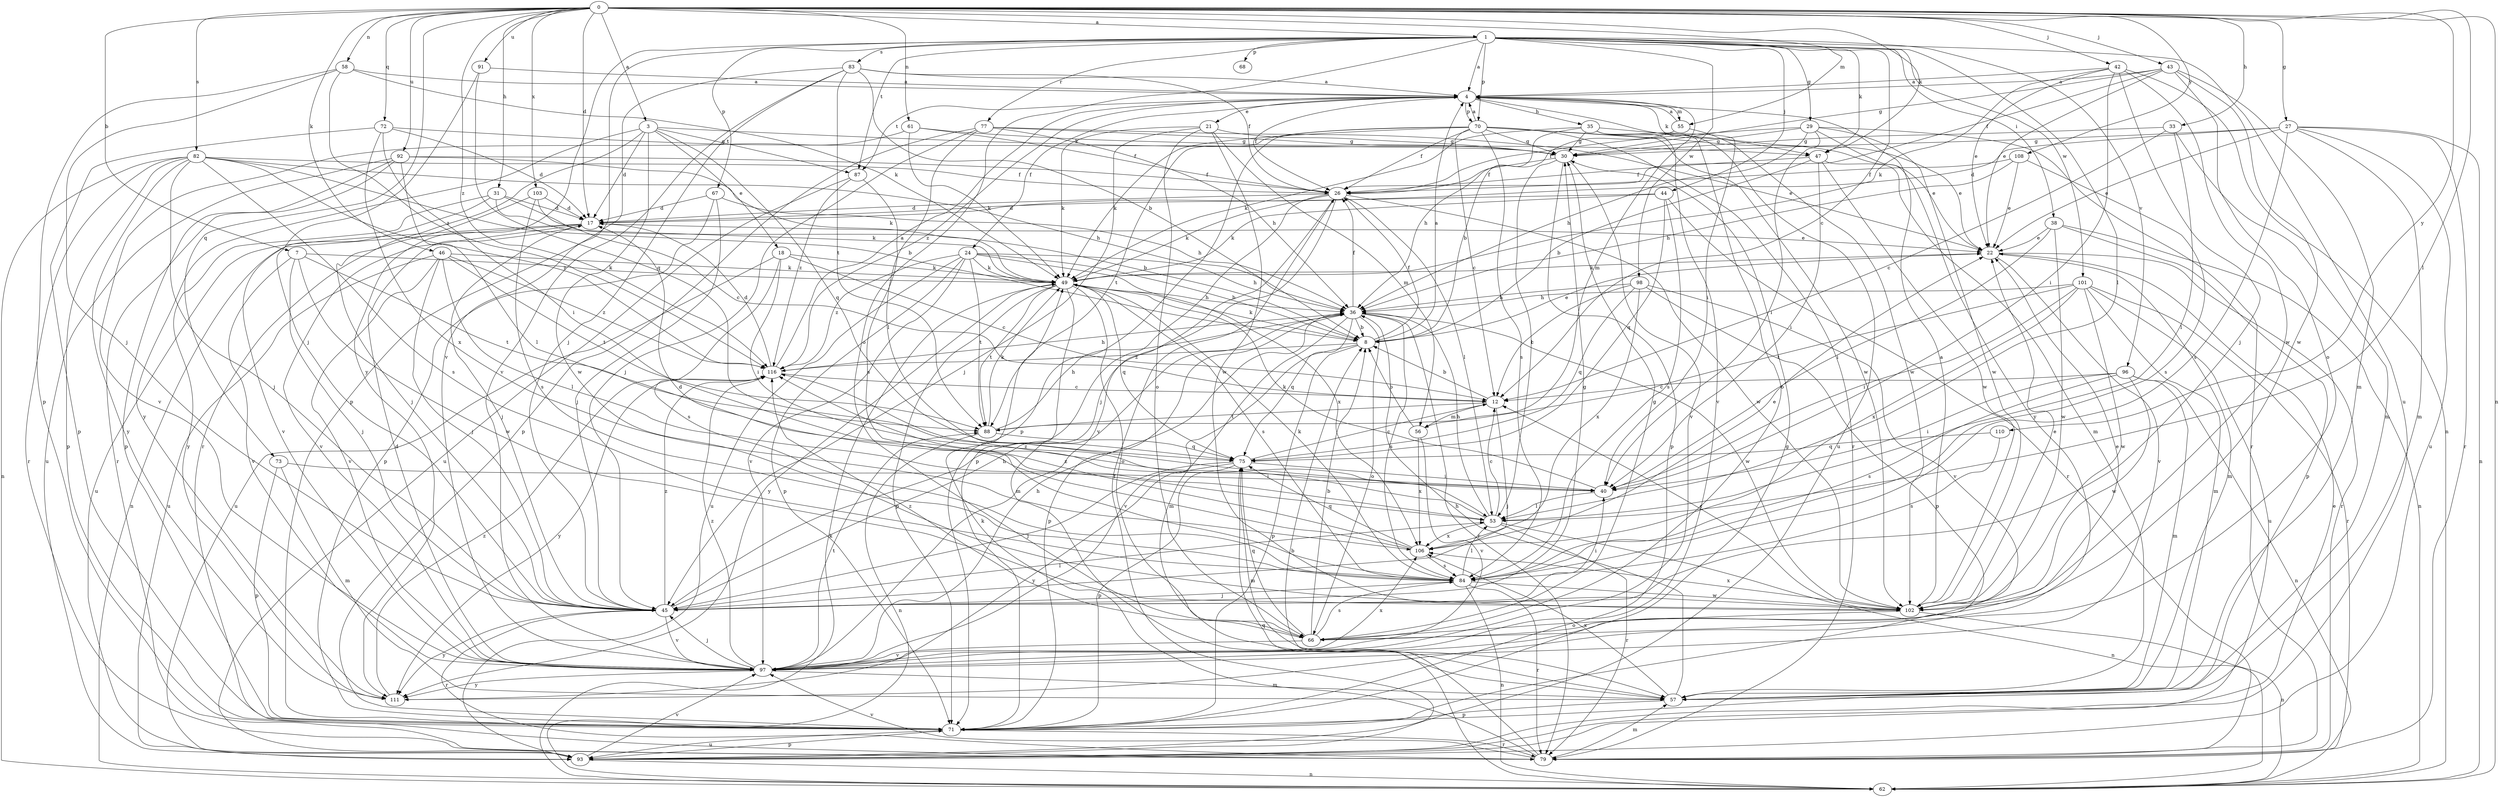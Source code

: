 strict digraph  {
0;
1;
3;
4;
7;
8;
12;
17;
18;
21;
22;
24;
26;
27;
29;
30;
31;
33;
35;
36;
38;
40;
42;
43;
44;
45;
46;
47;
49;
53;
55;
56;
57;
58;
61;
62;
66;
67;
68;
70;
71;
72;
73;
75;
77;
79;
82;
83;
84;
87;
88;
91;
92;
93;
96;
97;
98;
101;
102;
103;
106;
108;
110;
111;
116;
0 -> 1  [label=a];
0 -> 3  [label=a];
0 -> 7  [label=b];
0 -> 17  [label=d];
0 -> 27  [label=g];
0 -> 31  [label=h];
0 -> 33  [label=h];
0 -> 42  [label=j];
0 -> 43  [label=j];
0 -> 46  [label=k];
0 -> 47  [label=k];
0 -> 53  [label=l];
0 -> 55  [label=m];
0 -> 58  [label=n];
0 -> 61  [label=n];
0 -> 62  [label=n];
0 -> 72  [label=q];
0 -> 73  [label=q];
0 -> 82  [label=s];
0 -> 91  [label=u];
0 -> 92  [label=u];
0 -> 103  [label=x];
0 -> 108  [label=y];
0 -> 110  [label=y];
0 -> 116  [label=z];
1 -> 4  [label=a];
1 -> 12  [label=c];
1 -> 29  [label=g];
1 -> 38  [label=i];
1 -> 44  [label=j];
1 -> 47  [label=k];
1 -> 53  [label=l];
1 -> 66  [label=o];
1 -> 67  [label=p];
1 -> 68  [label=p];
1 -> 70  [label=p];
1 -> 77  [label=r];
1 -> 83  [label=s];
1 -> 87  [label=t];
1 -> 93  [label=u];
1 -> 96  [label=v];
1 -> 97  [label=v];
1 -> 98  [label=w];
1 -> 101  [label=w];
1 -> 111  [label=y];
3 -> 17  [label=d];
3 -> 18  [label=e];
3 -> 47  [label=k];
3 -> 75  [label=q];
3 -> 79  [label=r];
3 -> 87  [label=t];
3 -> 102  [label=w];
3 -> 111  [label=y];
4 -> 21  [label=e];
4 -> 24  [label=f];
4 -> 26  [label=f];
4 -> 35  [label=h];
4 -> 40  [label=i];
4 -> 47  [label=k];
4 -> 55  [label=m];
4 -> 56  [label=m];
4 -> 70  [label=p];
4 -> 87  [label=t];
4 -> 116  [label=z];
7 -> 45  [label=j];
7 -> 49  [label=k];
7 -> 88  [label=t];
7 -> 97  [label=v];
7 -> 102  [label=w];
8 -> 4  [label=a];
8 -> 22  [label=e];
8 -> 26  [label=f];
8 -> 49  [label=k];
8 -> 71  [label=p];
8 -> 97  [label=v];
8 -> 116  [label=z];
12 -> 8  [label=b];
12 -> 45  [label=j];
12 -> 56  [label=m];
12 -> 88  [label=t];
17 -> 22  [label=e];
17 -> 45  [label=j];
17 -> 62  [label=n];
17 -> 93  [label=u];
17 -> 97  [label=v];
18 -> 12  [label=c];
18 -> 40  [label=i];
18 -> 49  [label=k];
18 -> 84  [label=s];
18 -> 93  [label=u];
21 -> 30  [label=g];
21 -> 45  [label=j];
21 -> 49  [label=k];
21 -> 56  [label=m];
21 -> 66  [label=o];
21 -> 102  [label=w];
22 -> 49  [label=k];
22 -> 57  [label=m];
22 -> 79  [label=r];
22 -> 97  [label=v];
24 -> 8  [label=b];
24 -> 36  [label=h];
24 -> 49  [label=k];
24 -> 71  [label=p];
24 -> 88  [label=t];
24 -> 93  [label=u];
24 -> 97  [label=v];
24 -> 106  [label=x];
24 -> 116  [label=z];
26 -> 17  [label=d];
26 -> 45  [label=j];
26 -> 49  [label=k];
26 -> 53  [label=l];
26 -> 71  [label=p];
26 -> 97  [label=v];
26 -> 102  [label=w];
27 -> 17  [label=d];
27 -> 22  [label=e];
27 -> 30  [label=g];
27 -> 57  [label=m];
27 -> 62  [label=n];
27 -> 79  [label=r];
27 -> 84  [label=s];
27 -> 93  [label=u];
29 -> 26  [label=f];
29 -> 30  [label=g];
29 -> 36  [label=h];
29 -> 40  [label=i];
29 -> 79  [label=r];
29 -> 102  [label=w];
29 -> 111  [label=y];
30 -> 26  [label=f];
30 -> 53  [label=l];
30 -> 71  [label=p];
30 -> 97  [label=v];
31 -> 8  [label=b];
31 -> 17  [label=d];
31 -> 49  [label=k];
31 -> 97  [label=v];
31 -> 111  [label=y];
33 -> 12  [label=c];
33 -> 30  [label=g];
33 -> 53  [label=l];
33 -> 57  [label=m];
35 -> 8  [label=b];
35 -> 22  [label=e];
35 -> 30  [label=g];
35 -> 49  [label=k];
35 -> 66  [label=o];
35 -> 93  [label=u];
35 -> 97  [label=v];
36 -> 8  [label=b];
36 -> 26  [label=f];
36 -> 57  [label=m];
36 -> 66  [label=o];
36 -> 71  [label=p];
36 -> 75  [label=q];
36 -> 79  [label=r];
36 -> 84  [label=s];
36 -> 102  [label=w];
38 -> 22  [label=e];
38 -> 40  [label=i];
38 -> 62  [label=n];
38 -> 71  [label=p];
38 -> 102  [label=w];
40 -> 49  [label=k];
40 -> 53  [label=l];
42 -> 4  [label=a];
42 -> 22  [label=e];
42 -> 40  [label=i];
42 -> 45  [label=j];
42 -> 49  [label=k];
42 -> 62  [label=n];
42 -> 102  [label=w];
43 -> 4  [label=a];
43 -> 22  [label=e];
43 -> 26  [label=f];
43 -> 30  [label=g];
43 -> 57  [label=m];
43 -> 66  [label=o];
43 -> 102  [label=w];
44 -> 17  [label=d];
44 -> 49  [label=k];
44 -> 75  [label=q];
44 -> 79  [label=r];
44 -> 84  [label=s];
45 -> 30  [label=g];
45 -> 36  [label=h];
45 -> 40  [label=i];
45 -> 53  [label=l];
45 -> 79  [label=r];
45 -> 97  [label=v];
45 -> 111  [label=y];
45 -> 116  [label=z];
46 -> 45  [label=j];
46 -> 49  [label=k];
46 -> 53  [label=l];
46 -> 88  [label=t];
46 -> 93  [label=u];
46 -> 97  [label=v];
46 -> 116  [label=z];
47 -> 8  [label=b];
47 -> 26  [label=f];
47 -> 40  [label=i];
47 -> 57  [label=m];
47 -> 102  [label=w];
49 -> 36  [label=h];
49 -> 57  [label=m];
49 -> 66  [label=o];
49 -> 71  [label=p];
49 -> 75  [label=q];
49 -> 84  [label=s];
49 -> 88  [label=t];
49 -> 111  [label=y];
53 -> 12  [label=c];
53 -> 36  [label=h];
53 -> 62  [label=n];
53 -> 79  [label=r];
53 -> 106  [label=x];
53 -> 116  [label=z];
55 -> 4  [label=a];
55 -> 36  [label=h];
55 -> 102  [label=w];
56 -> 8  [label=b];
56 -> 97  [label=v];
56 -> 106  [label=x];
57 -> 36  [label=h];
57 -> 71  [label=p];
57 -> 106  [label=x];
58 -> 4  [label=a];
58 -> 45  [label=j];
58 -> 49  [label=k];
58 -> 71  [label=p];
58 -> 116  [label=z];
61 -> 26  [label=f];
61 -> 30  [label=g];
61 -> 49  [label=k];
61 -> 97  [label=v];
62 -> 49  [label=k];
62 -> 75  [label=q];
66 -> 8  [label=b];
66 -> 22  [label=e];
66 -> 30  [label=g];
66 -> 75  [label=q];
66 -> 84  [label=s];
66 -> 97  [label=v];
66 -> 116  [label=z];
67 -> 17  [label=d];
67 -> 36  [label=h];
67 -> 45  [label=j];
67 -> 71  [label=p];
70 -> 4  [label=a];
70 -> 12  [label=c];
70 -> 22  [label=e];
70 -> 26  [label=f];
70 -> 30  [label=g];
70 -> 49  [label=k];
70 -> 71  [label=p];
70 -> 79  [label=r];
70 -> 84  [label=s];
70 -> 88  [label=t];
70 -> 102  [label=w];
71 -> 30  [label=g];
71 -> 79  [label=r];
71 -> 93  [label=u];
72 -> 17  [label=d];
72 -> 30  [label=g];
72 -> 40  [label=i];
72 -> 71  [label=p];
72 -> 106  [label=x];
73 -> 40  [label=i];
73 -> 57  [label=m];
73 -> 71  [label=p];
75 -> 12  [label=c];
75 -> 40  [label=i];
75 -> 45  [label=j];
75 -> 57  [label=m];
75 -> 71  [label=p];
75 -> 111  [label=y];
77 -> 22  [label=e];
77 -> 30  [label=g];
77 -> 36  [label=h];
77 -> 45  [label=j];
77 -> 53  [label=l];
77 -> 71  [label=p];
79 -> 8  [label=b];
79 -> 49  [label=k];
79 -> 57  [label=m];
79 -> 97  [label=v];
82 -> 8  [label=b];
82 -> 26  [label=f];
82 -> 36  [label=h];
82 -> 45  [label=j];
82 -> 62  [label=n];
82 -> 71  [label=p];
82 -> 79  [label=r];
82 -> 84  [label=s];
82 -> 111  [label=y];
82 -> 116  [label=z];
83 -> 4  [label=a];
83 -> 8  [label=b];
83 -> 26  [label=f];
83 -> 45  [label=j];
83 -> 71  [label=p];
83 -> 88  [label=t];
83 -> 97  [label=v];
84 -> 45  [label=j];
84 -> 49  [label=k];
84 -> 53  [label=l];
84 -> 62  [label=n];
84 -> 79  [label=r];
84 -> 102  [label=w];
87 -> 84  [label=s];
87 -> 93  [label=u];
87 -> 116  [label=z];
88 -> 36  [label=h];
88 -> 49  [label=k];
88 -> 62  [label=n];
88 -> 75  [label=q];
91 -> 4  [label=a];
91 -> 45  [label=j];
91 -> 75  [label=q];
92 -> 26  [label=f];
92 -> 49  [label=k];
92 -> 53  [label=l];
92 -> 71  [label=p];
92 -> 79  [label=r];
92 -> 93  [label=u];
93 -> 22  [label=e];
93 -> 26  [label=f];
93 -> 62  [label=n];
93 -> 71  [label=p];
93 -> 97  [label=v];
96 -> 12  [label=c];
96 -> 40  [label=i];
96 -> 57  [label=m];
96 -> 62  [label=n];
96 -> 84  [label=s];
96 -> 102  [label=w];
97 -> 17  [label=d];
97 -> 36  [label=h];
97 -> 45  [label=j];
97 -> 57  [label=m];
97 -> 88  [label=t];
97 -> 106  [label=x];
97 -> 111  [label=y];
97 -> 116  [label=z];
98 -> 12  [label=c];
98 -> 36  [label=h];
98 -> 71  [label=p];
98 -> 75  [label=q];
98 -> 97  [label=v];
98 -> 106  [label=x];
101 -> 36  [label=h];
101 -> 40  [label=i];
101 -> 57  [label=m];
101 -> 79  [label=r];
101 -> 88  [label=t];
101 -> 93  [label=u];
101 -> 102  [label=w];
101 -> 106  [label=x];
102 -> 4  [label=a];
102 -> 12  [label=c];
102 -> 22  [label=e];
102 -> 62  [label=n];
102 -> 66  [label=o];
102 -> 106  [label=x];
103 -> 12  [label=c];
103 -> 17  [label=d];
103 -> 45  [label=j];
103 -> 84  [label=s];
106 -> 17  [label=d];
106 -> 22  [label=e];
106 -> 75  [label=q];
106 -> 84  [label=s];
106 -> 116  [label=z];
108 -> 22  [label=e];
108 -> 26  [label=f];
108 -> 36  [label=h];
108 -> 84  [label=s];
110 -> 75  [label=q];
110 -> 84  [label=s];
111 -> 116  [label=z];
116 -> 4  [label=a];
116 -> 12  [label=c];
116 -> 17  [label=d];
116 -> 36  [label=h];
116 -> 111  [label=y];
}
